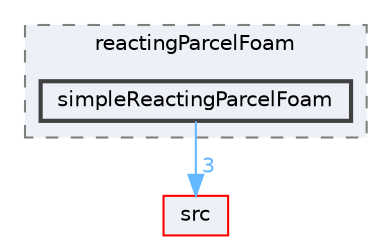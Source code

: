 digraph "applications/solvers/lagrangian/reactingParcelFoam/simpleReactingParcelFoam"
{
 // LATEX_PDF_SIZE
  bgcolor="transparent";
  edge [fontname=Helvetica,fontsize=10,labelfontname=Helvetica,labelfontsize=10];
  node [fontname=Helvetica,fontsize=10,shape=box,height=0.2,width=0.4];
  compound=true
  subgraph clusterdir_8821b214d5324b706eee8ea34602208f {
    graph [ bgcolor="#edf0f7", pencolor="grey50", label="reactingParcelFoam", fontname=Helvetica,fontsize=10 style="filled,dashed", URL="dir_8821b214d5324b706eee8ea34602208f.html",tooltip=""]
  dir_946a627b18ef4a470f0ea3672db0a69d [label="simpleReactingParcelFoam", fillcolor="#edf0f7", color="grey25", style="filled,bold", URL="dir_946a627b18ef4a470f0ea3672db0a69d.html",tooltip=""];
  }
  dir_68267d1309a1af8e8297ef4c3efbcdba [label="src", fillcolor="#edf0f7", color="red", style="filled", URL="dir_68267d1309a1af8e8297ef4c3efbcdba.html",tooltip=""];
  dir_946a627b18ef4a470f0ea3672db0a69d->dir_68267d1309a1af8e8297ef4c3efbcdba [headlabel="3", labeldistance=1.5 headhref="dir_003537_003729.html" href="dir_003537_003729.html" color="steelblue1" fontcolor="steelblue1"];
}
